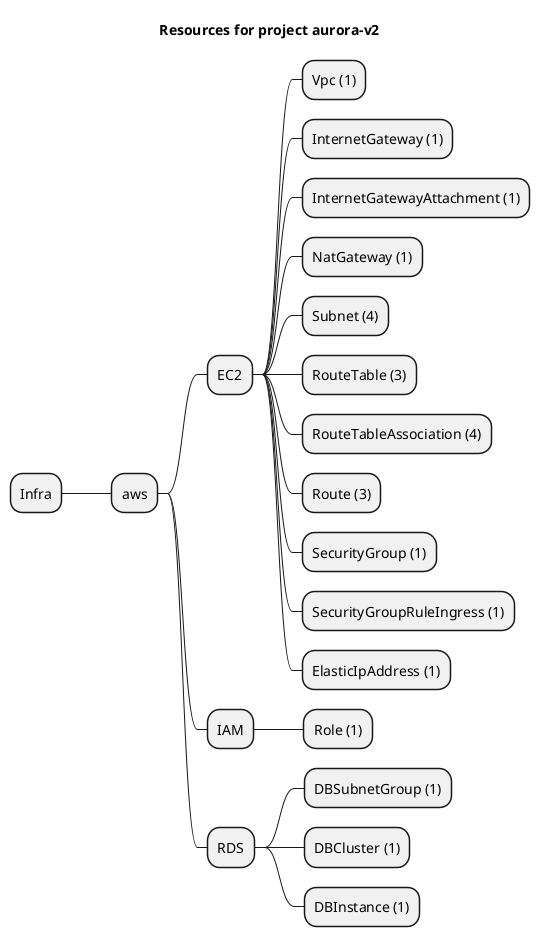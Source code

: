 @startmindmap
title Resources for project aurora-v2
skinparam monochrome true
+ Infra
++ aws
+++ EC2
++++ Vpc (1)
++++ InternetGateway (1)
++++ InternetGatewayAttachment (1)
++++ NatGateway (1)
++++ Subnet (4)
++++ RouteTable (3)
++++ RouteTableAssociation (4)
++++ Route (3)
++++ SecurityGroup (1)
++++ SecurityGroupRuleIngress (1)
++++ ElasticIpAddress (1)
+++ IAM
++++ Role (1)
+++ RDS
++++ DBSubnetGroup (1)
++++ DBCluster (1)
++++ DBInstance (1)
@endmindmap